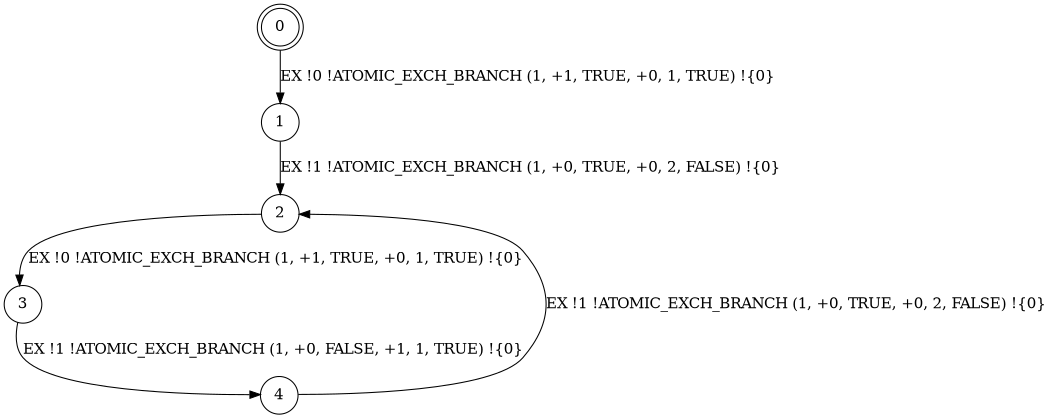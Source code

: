 digraph BCG {
size = "7, 10.5";
center = TRUE;
node [shape = circle];
0 [peripheries = 2];
0 -> 1 [label = "EX !0 !ATOMIC_EXCH_BRANCH (1, +1, TRUE, +0, 1, TRUE) !{0}"];
1 -> 2 [label = "EX !1 !ATOMIC_EXCH_BRANCH (1, +0, TRUE, +0, 2, FALSE) !{0}"];
2 -> 3 [label = "EX !0 !ATOMIC_EXCH_BRANCH (1, +1, TRUE, +0, 1, TRUE) !{0}"];
3 -> 4 [label = "EX !1 !ATOMIC_EXCH_BRANCH (1, +0, FALSE, +1, 1, TRUE) !{0}"];
4 -> 2 [label = "EX !1 !ATOMIC_EXCH_BRANCH (1, +0, TRUE, +0, 2, FALSE) !{0}"];
}
